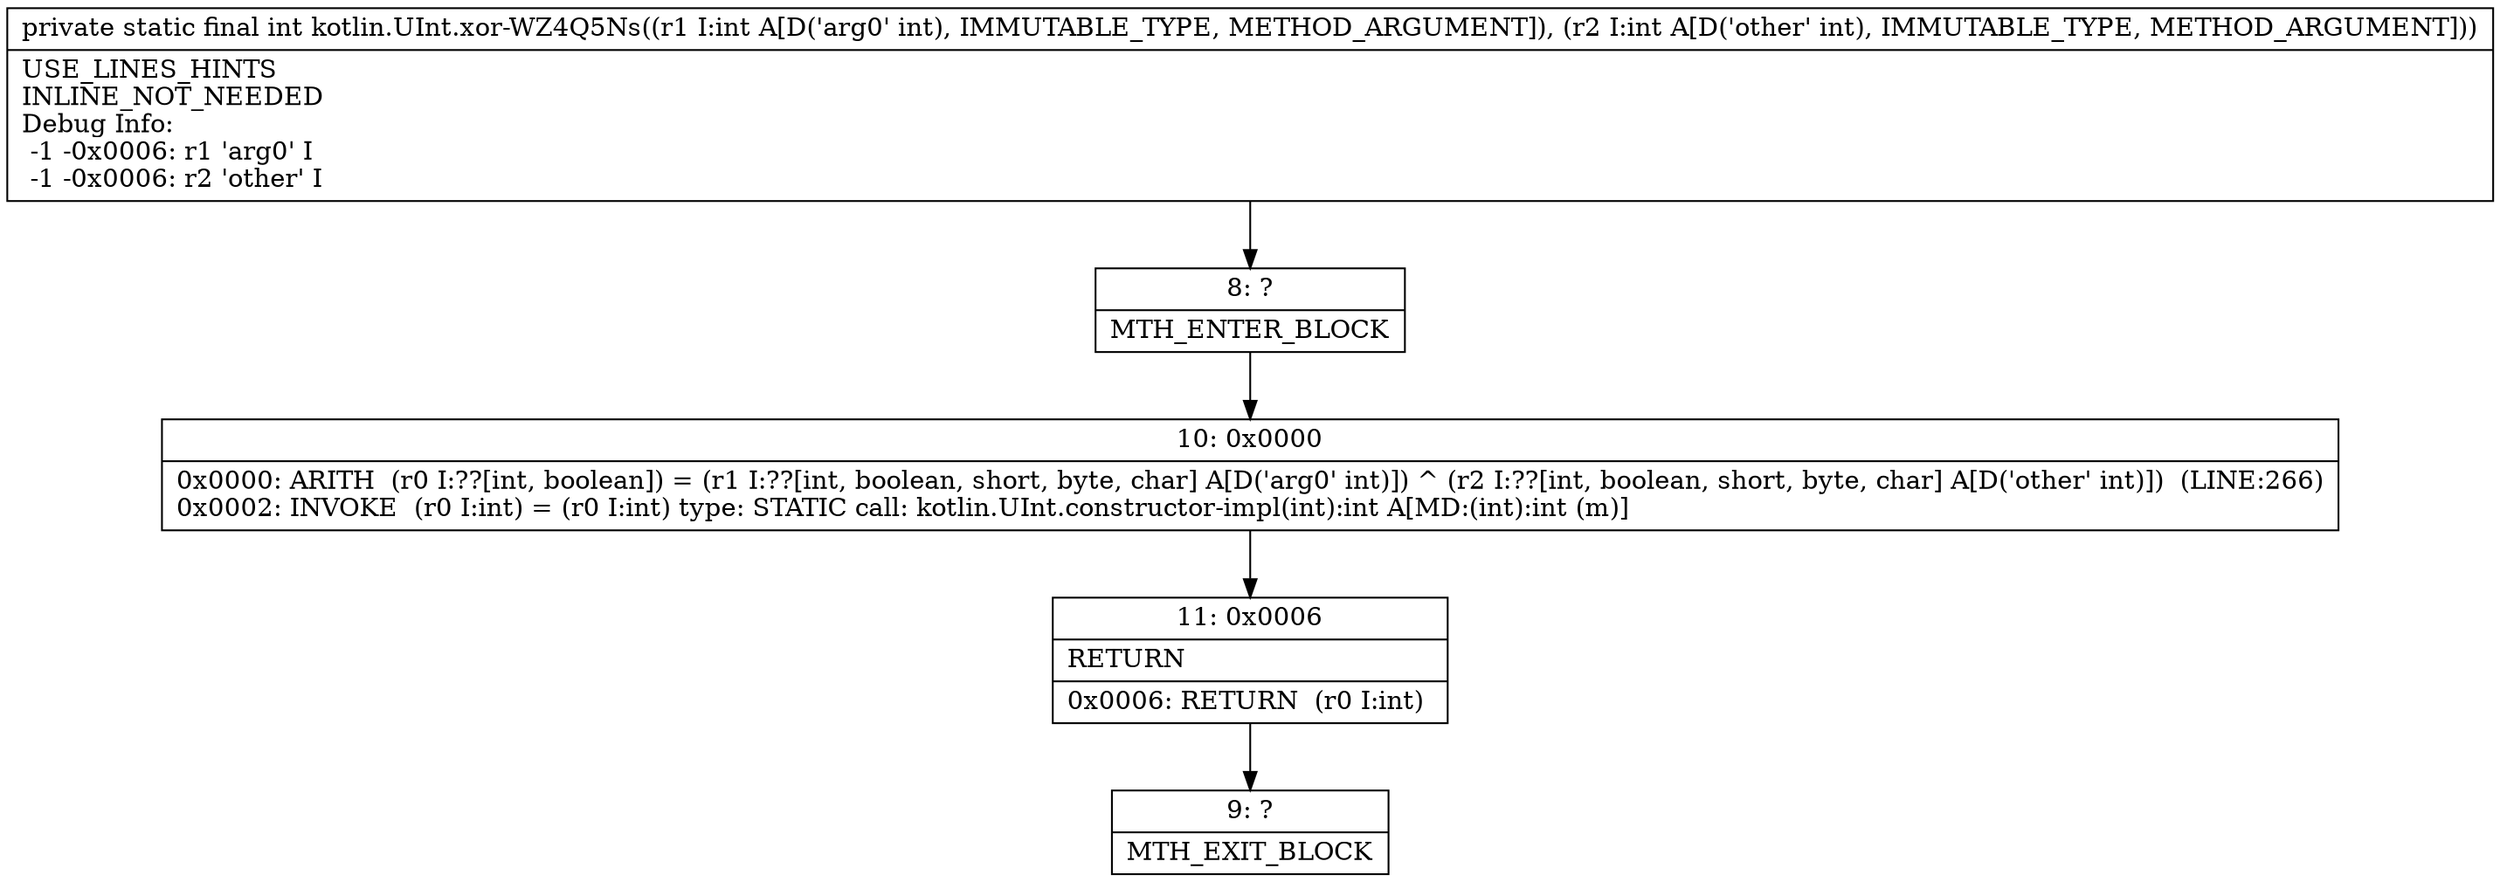 digraph "CFG forkotlin.UInt.xor\-WZ4Q5Ns(II)I" {
Node_8 [shape=record,label="{8\:\ ?|MTH_ENTER_BLOCK\l}"];
Node_10 [shape=record,label="{10\:\ 0x0000|0x0000: ARITH  (r0 I:??[int, boolean]) = (r1 I:??[int, boolean, short, byte, char] A[D('arg0' int)]) ^ (r2 I:??[int, boolean, short, byte, char] A[D('other' int)])  (LINE:266)\l0x0002: INVOKE  (r0 I:int) = (r0 I:int) type: STATIC call: kotlin.UInt.constructor\-impl(int):int A[MD:(int):int (m)]\l}"];
Node_11 [shape=record,label="{11\:\ 0x0006|RETURN\l|0x0006: RETURN  (r0 I:int) \l}"];
Node_9 [shape=record,label="{9\:\ ?|MTH_EXIT_BLOCK\l}"];
MethodNode[shape=record,label="{private static final int kotlin.UInt.xor\-WZ4Q5Ns((r1 I:int A[D('arg0' int), IMMUTABLE_TYPE, METHOD_ARGUMENT]), (r2 I:int A[D('other' int), IMMUTABLE_TYPE, METHOD_ARGUMENT]))  | USE_LINES_HINTS\lINLINE_NOT_NEEDED\lDebug Info:\l  \-1 \-0x0006: r1 'arg0' I\l  \-1 \-0x0006: r2 'other' I\l}"];
MethodNode -> Node_8;Node_8 -> Node_10;
Node_10 -> Node_11;
Node_11 -> Node_9;
}

